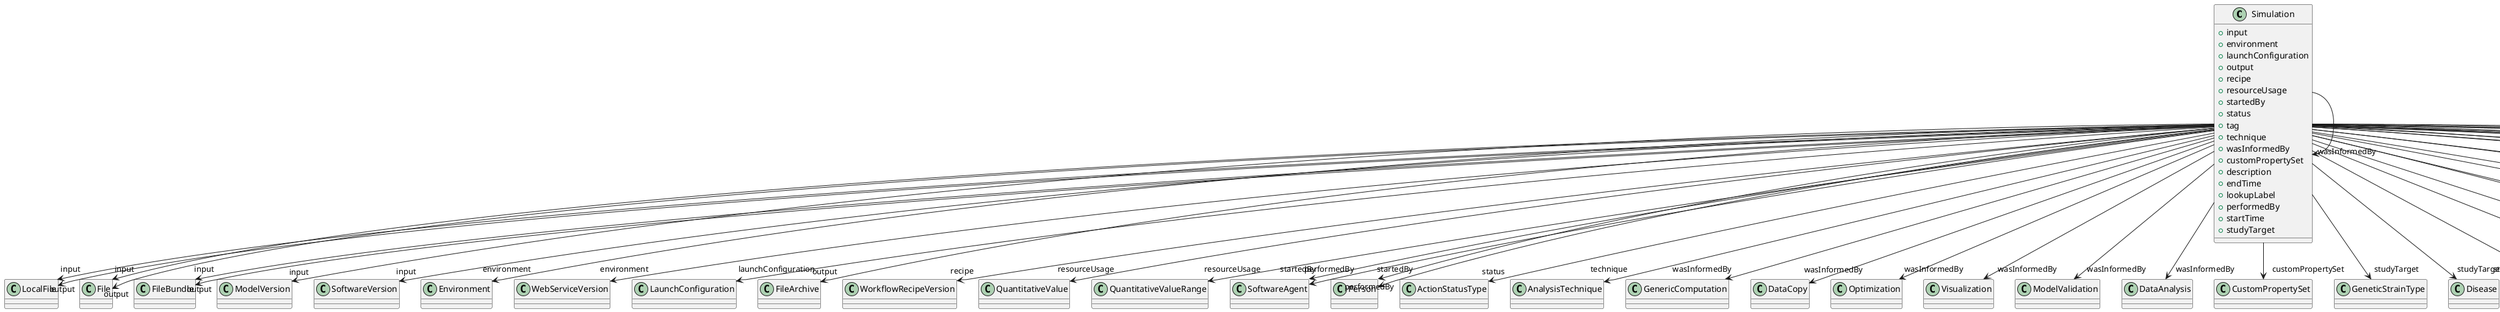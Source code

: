 @startuml
class Simulation {
+input
+environment
+launchConfiguration
+output
+recipe
+resourceUsage
+startedBy
+status
+tag
+technique
+wasInformedBy
+customPropertySet
+description
+endTime
+lookupLabel
+performedBy
+startTime
+studyTarget

}
Simulation -d-> "input" LocalFile
Simulation -d-> "input" File
Simulation -d-> "input" FileBundle
Simulation -d-> "input" ModelVersion
Simulation -d-> "input" SoftwareVersion
Simulation -d-> "environment" Environment
Simulation -d-> "environment" WebServiceVersion
Simulation -d-> "launchConfiguration" LaunchConfiguration
Simulation -d-> "output" LocalFile
Simulation -d-> "output" File
Simulation -d-> "output" FileArchive
Simulation -d-> "output" FileBundle
Simulation -d-> "recipe" WorkflowRecipeVersion
Simulation -d-> "resourceUsage" QuantitativeValue
Simulation -d-> "resourceUsage" QuantitativeValueRange
Simulation -d-> "startedBy" SoftwareAgent
Simulation -d-> "startedBy" Person
Simulation -d-> "status" ActionStatusType
Simulation -d-> "technique" AnalysisTechnique
Simulation -d-> "wasInformedBy" GenericComputation
Simulation -d-> "wasInformedBy" DataCopy
Simulation -d-> "wasInformedBy" Optimization
Simulation -d-> "wasInformedBy" Visualization
Simulation -d-> "wasInformedBy" ModelValidation
Simulation -d-> "wasInformedBy" Simulation
Simulation -d-> "wasInformedBy" DataAnalysis
Simulation -d-> "customPropertySet" CustomPropertySet
Simulation -d-> "performedBy" SoftwareAgent
Simulation -d-> "performedBy" Person
Simulation -d-> "studyTarget" GeneticStrainType
Simulation -d-> "studyTarget" Disease
Simulation -d-> "studyTarget" GustatoryStimulusType
Simulation -d-> "studyTarget" Handedness
Simulation -d-> "studyTarget" BreedingType
Simulation -d-> "studyTarget" Species
Simulation -d-> "studyTarget" ElectricalStimulusType
Simulation -d-> "studyTarget" OrganismSystem
Simulation -d-> "studyTarget" OpticalStimulusType
Simulation -d-> "studyTarget" DiseaseModel
Simulation -d-> "studyTarget" OrganismSubstance
Simulation -d-> "studyTarget" CellType
Simulation -d-> "studyTarget" Organ
Simulation -d-> "studyTarget" SubcellularEntity
Simulation -d-> "studyTarget" UBERONParcellation
Simulation -d-> "studyTarget" VisualStimulusType
Simulation -d-> "studyTarget" BiologicalSex
Simulation -d-> "studyTarget" TermSuggestion
Simulation -d-> "studyTarget" AuditoryStimulusType
Simulation -d-> "studyTarget" MolecularEntity
Simulation -d-> "studyTarget" CellCultureType
Simulation -d-> "studyTarget" TactileStimulusType
Simulation -d-> "studyTarget" OlfactoryStimulusType
Simulation -d-> "studyTarget" BiologicalOrder
Simulation -d-> "studyTarget" ParcellationEntityVersion
Simulation -d-> "studyTarget" ParcellationEntity
Simulation -d-> "studyTarget" CustomAnatomicalEntity

@enduml